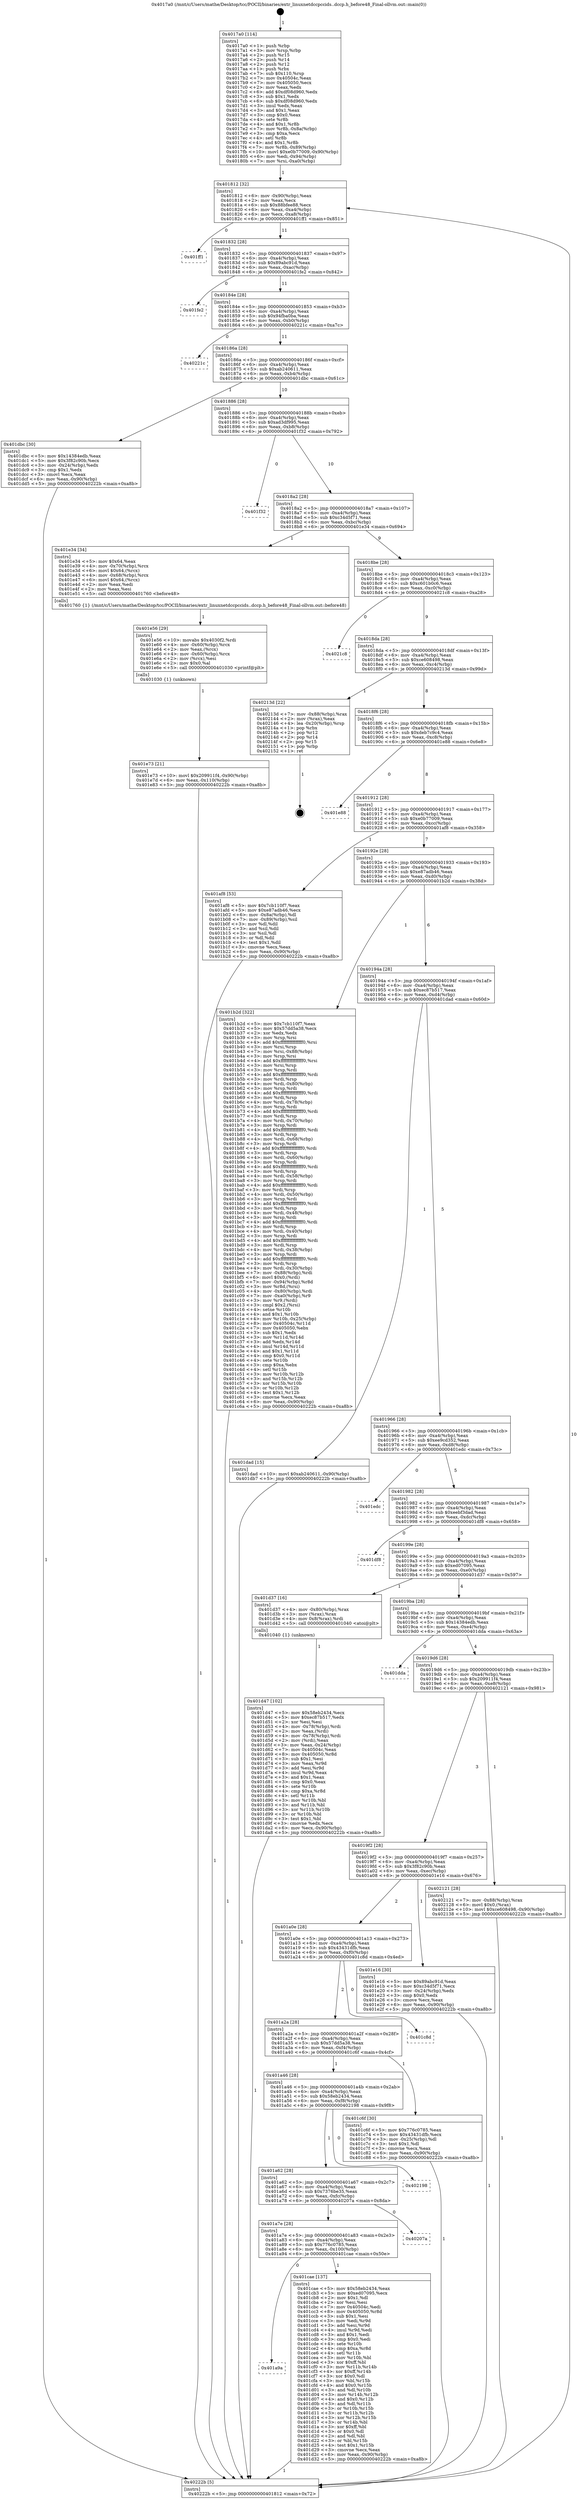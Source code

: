 digraph "0x4017a0" {
  label = "0x4017a0 (/mnt/c/Users/mathe/Desktop/tcc/POCII/binaries/extr_linuxnetdccpccids..dccp.h_before48_Final-ollvm.out::main(0))"
  labelloc = "t"
  node[shape=record]

  Entry [label="",width=0.3,height=0.3,shape=circle,fillcolor=black,style=filled]
  "0x401812" [label="{
     0x401812 [32]\l
     | [instrs]\l
     &nbsp;&nbsp;0x401812 \<+6\>: mov -0x90(%rbp),%eax\l
     &nbsp;&nbsp;0x401818 \<+2\>: mov %eax,%ecx\l
     &nbsp;&nbsp;0x40181a \<+6\>: sub $0x88bfee88,%ecx\l
     &nbsp;&nbsp;0x401820 \<+6\>: mov %eax,-0xa4(%rbp)\l
     &nbsp;&nbsp;0x401826 \<+6\>: mov %ecx,-0xa8(%rbp)\l
     &nbsp;&nbsp;0x40182c \<+6\>: je 0000000000401ff1 \<main+0x851\>\l
  }"]
  "0x401ff1" [label="{
     0x401ff1\l
  }", style=dashed]
  "0x401832" [label="{
     0x401832 [28]\l
     | [instrs]\l
     &nbsp;&nbsp;0x401832 \<+5\>: jmp 0000000000401837 \<main+0x97\>\l
     &nbsp;&nbsp;0x401837 \<+6\>: mov -0xa4(%rbp),%eax\l
     &nbsp;&nbsp;0x40183d \<+5\>: sub $0x89abc91d,%eax\l
     &nbsp;&nbsp;0x401842 \<+6\>: mov %eax,-0xac(%rbp)\l
     &nbsp;&nbsp;0x401848 \<+6\>: je 0000000000401fe2 \<main+0x842\>\l
  }"]
  Exit [label="",width=0.3,height=0.3,shape=circle,fillcolor=black,style=filled,peripheries=2]
  "0x401fe2" [label="{
     0x401fe2\l
  }", style=dashed]
  "0x40184e" [label="{
     0x40184e [28]\l
     | [instrs]\l
     &nbsp;&nbsp;0x40184e \<+5\>: jmp 0000000000401853 \<main+0xb3\>\l
     &nbsp;&nbsp;0x401853 \<+6\>: mov -0xa4(%rbp),%eax\l
     &nbsp;&nbsp;0x401859 \<+5\>: sub $0x94fba0ba,%eax\l
     &nbsp;&nbsp;0x40185e \<+6\>: mov %eax,-0xb0(%rbp)\l
     &nbsp;&nbsp;0x401864 \<+6\>: je 000000000040221c \<main+0xa7c\>\l
  }"]
  "0x401e73" [label="{
     0x401e73 [21]\l
     | [instrs]\l
     &nbsp;&nbsp;0x401e73 \<+10\>: movl $0x209911f4,-0x90(%rbp)\l
     &nbsp;&nbsp;0x401e7d \<+6\>: mov %eax,-0x110(%rbp)\l
     &nbsp;&nbsp;0x401e83 \<+5\>: jmp 000000000040222b \<main+0xa8b\>\l
  }"]
  "0x40221c" [label="{
     0x40221c\l
  }", style=dashed]
  "0x40186a" [label="{
     0x40186a [28]\l
     | [instrs]\l
     &nbsp;&nbsp;0x40186a \<+5\>: jmp 000000000040186f \<main+0xcf\>\l
     &nbsp;&nbsp;0x40186f \<+6\>: mov -0xa4(%rbp),%eax\l
     &nbsp;&nbsp;0x401875 \<+5\>: sub $0xab240611,%eax\l
     &nbsp;&nbsp;0x40187a \<+6\>: mov %eax,-0xb4(%rbp)\l
     &nbsp;&nbsp;0x401880 \<+6\>: je 0000000000401dbc \<main+0x61c\>\l
  }"]
  "0x401e56" [label="{
     0x401e56 [29]\l
     | [instrs]\l
     &nbsp;&nbsp;0x401e56 \<+10\>: movabs $0x4030f2,%rdi\l
     &nbsp;&nbsp;0x401e60 \<+4\>: mov -0x60(%rbp),%rcx\l
     &nbsp;&nbsp;0x401e64 \<+2\>: mov %eax,(%rcx)\l
     &nbsp;&nbsp;0x401e66 \<+4\>: mov -0x60(%rbp),%rcx\l
     &nbsp;&nbsp;0x401e6a \<+2\>: mov (%rcx),%esi\l
     &nbsp;&nbsp;0x401e6c \<+2\>: mov $0x0,%al\l
     &nbsp;&nbsp;0x401e6e \<+5\>: call 0000000000401030 \<printf@plt\>\l
     | [calls]\l
     &nbsp;&nbsp;0x401030 \{1\} (unknown)\l
  }"]
  "0x401dbc" [label="{
     0x401dbc [30]\l
     | [instrs]\l
     &nbsp;&nbsp;0x401dbc \<+5\>: mov $0x14384edb,%eax\l
     &nbsp;&nbsp;0x401dc1 \<+5\>: mov $0x3f82c90b,%ecx\l
     &nbsp;&nbsp;0x401dc6 \<+3\>: mov -0x24(%rbp),%edx\l
     &nbsp;&nbsp;0x401dc9 \<+3\>: cmp $0x1,%edx\l
     &nbsp;&nbsp;0x401dcc \<+3\>: cmovl %ecx,%eax\l
     &nbsp;&nbsp;0x401dcf \<+6\>: mov %eax,-0x90(%rbp)\l
     &nbsp;&nbsp;0x401dd5 \<+5\>: jmp 000000000040222b \<main+0xa8b\>\l
  }"]
  "0x401886" [label="{
     0x401886 [28]\l
     | [instrs]\l
     &nbsp;&nbsp;0x401886 \<+5\>: jmp 000000000040188b \<main+0xeb\>\l
     &nbsp;&nbsp;0x40188b \<+6\>: mov -0xa4(%rbp),%eax\l
     &nbsp;&nbsp;0x401891 \<+5\>: sub $0xad3df995,%eax\l
     &nbsp;&nbsp;0x401896 \<+6\>: mov %eax,-0xb8(%rbp)\l
     &nbsp;&nbsp;0x40189c \<+6\>: je 0000000000401f32 \<main+0x792\>\l
  }"]
  "0x401d47" [label="{
     0x401d47 [102]\l
     | [instrs]\l
     &nbsp;&nbsp;0x401d47 \<+5\>: mov $0x58eb2434,%ecx\l
     &nbsp;&nbsp;0x401d4c \<+5\>: mov $0xec87b517,%edx\l
     &nbsp;&nbsp;0x401d51 \<+2\>: xor %esi,%esi\l
     &nbsp;&nbsp;0x401d53 \<+4\>: mov -0x78(%rbp),%rdi\l
     &nbsp;&nbsp;0x401d57 \<+2\>: mov %eax,(%rdi)\l
     &nbsp;&nbsp;0x401d59 \<+4\>: mov -0x78(%rbp),%rdi\l
     &nbsp;&nbsp;0x401d5d \<+2\>: mov (%rdi),%eax\l
     &nbsp;&nbsp;0x401d5f \<+3\>: mov %eax,-0x24(%rbp)\l
     &nbsp;&nbsp;0x401d62 \<+7\>: mov 0x40504c,%eax\l
     &nbsp;&nbsp;0x401d69 \<+8\>: mov 0x405050,%r8d\l
     &nbsp;&nbsp;0x401d71 \<+3\>: sub $0x1,%esi\l
     &nbsp;&nbsp;0x401d74 \<+3\>: mov %eax,%r9d\l
     &nbsp;&nbsp;0x401d77 \<+3\>: add %esi,%r9d\l
     &nbsp;&nbsp;0x401d7a \<+4\>: imul %r9d,%eax\l
     &nbsp;&nbsp;0x401d7e \<+3\>: and $0x1,%eax\l
     &nbsp;&nbsp;0x401d81 \<+3\>: cmp $0x0,%eax\l
     &nbsp;&nbsp;0x401d84 \<+4\>: sete %r10b\l
     &nbsp;&nbsp;0x401d88 \<+4\>: cmp $0xa,%r8d\l
     &nbsp;&nbsp;0x401d8c \<+4\>: setl %r11b\l
     &nbsp;&nbsp;0x401d90 \<+3\>: mov %r10b,%bl\l
     &nbsp;&nbsp;0x401d93 \<+3\>: and %r11b,%bl\l
     &nbsp;&nbsp;0x401d96 \<+3\>: xor %r11b,%r10b\l
     &nbsp;&nbsp;0x401d99 \<+3\>: or %r10b,%bl\l
     &nbsp;&nbsp;0x401d9c \<+3\>: test $0x1,%bl\l
     &nbsp;&nbsp;0x401d9f \<+3\>: cmovne %edx,%ecx\l
     &nbsp;&nbsp;0x401da2 \<+6\>: mov %ecx,-0x90(%rbp)\l
     &nbsp;&nbsp;0x401da8 \<+5\>: jmp 000000000040222b \<main+0xa8b\>\l
  }"]
  "0x401f32" [label="{
     0x401f32\l
  }", style=dashed]
  "0x4018a2" [label="{
     0x4018a2 [28]\l
     | [instrs]\l
     &nbsp;&nbsp;0x4018a2 \<+5\>: jmp 00000000004018a7 \<main+0x107\>\l
     &nbsp;&nbsp;0x4018a7 \<+6\>: mov -0xa4(%rbp),%eax\l
     &nbsp;&nbsp;0x4018ad \<+5\>: sub $0xc34d5f71,%eax\l
     &nbsp;&nbsp;0x4018b2 \<+6\>: mov %eax,-0xbc(%rbp)\l
     &nbsp;&nbsp;0x4018b8 \<+6\>: je 0000000000401e34 \<main+0x694\>\l
  }"]
  "0x401a9a" [label="{
     0x401a9a\l
  }", style=dashed]
  "0x401e34" [label="{
     0x401e34 [34]\l
     | [instrs]\l
     &nbsp;&nbsp;0x401e34 \<+5\>: mov $0x64,%eax\l
     &nbsp;&nbsp;0x401e39 \<+4\>: mov -0x70(%rbp),%rcx\l
     &nbsp;&nbsp;0x401e3d \<+6\>: movl $0x64,(%rcx)\l
     &nbsp;&nbsp;0x401e43 \<+4\>: mov -0x68(%rbp),%rcx\l
     &nbsp;&nbsp;0x401e47 \<+6\>: movl $0x64,(%rcx)\l
     &nbsp;&nbsp;0x401e4d \<+2\>: mov %eax,%edi\l
     &nbsp;&nbsp;0x401e4f \<+2\>: mov %eax,%esi\l
     &nbsp;&nbsp;0x401e51 \<+5\>: call 0000000000401760 \<before48\>\l
     | [calls]\l
     &nbsp;&nbsp;0x401760 \{1\} (/mnt/c/Users/mathe/Desktop/tcc/POCII/binaries/extr_linuxnetdccpccids..dccp.h_before48_Final-ollvm.out::before48)\l
  }"]
  "0x4018be" [label="{
     0x4018be [28]\l
     | [instrs]\l
     &nbsp;&nbsp;0x4018be \<+5\>: jmp 00000000004018c3 \<main+0x123\>\l
     &nbsp;&nbsp;0x4018c3 \<+6\>: mov -0xa4(%rbp),%eax\l
     &nbsp;&nbsp;0x4018c9 \<+5\>: sub $0xc601b0c6,%eax\l
     &nbsp;&nbsp;0x4018ce \<+6\>: mov %eax,-0xc0(%rbp)\l
     &nbsp;&nbsp;0x4018d4 \<+6\>: je 00000000004021c8 \<main+0xa28\>\l
  }"]
  "0x401cae" [label="{
     0x401cae [137]\l
     | [instrs]\l
     &nbsp;&nbsp;0x401cae \<+5\>: mov $0x58eb2434,%eax\l
     &nbsp;&nbsp;0x401cb3 \<+5\>: mov $0xed07095,%ecx\l
     &nbsp;&nbsp;0x401cb8 \<+2\>: mov $0x1,%dl\l
     &nbsp;&nbsp;0x401cba \<+2\>: xor %esi,%esi\l
     &nbsp;&nbsp;0x401cbc \<+7\>: mov 0x40504c,%edi\l
     &nbsp;&nbsp;0x401cc3 \<+8\>: mov 0x405050,%r8d\l
     &nbsp;&nbsp;0x401ccb \<+3\>: sub $0x1,%esi\l
     &nbsp;&nbsp;0x401cce \<+3\>: mov %edi,%r9d\l
     &nbsp;&nbsp;0x401cd1 \<+3\>: add %esi,%r9d\l
     &nbsp;&nbsp;0x401cd4 \<+4\>: imul %r9d,%edi\l
     &nbsp;&nbsp;0x401cd8 \<+3\>: and $0x1,%edi\l
     &nbsp;&nbsp;0x401cdb \<+3\>: cmp $0x0,%edi\l
     &nbsp;&nbsp;0x401cde \<+4\>: sete %r10b\l
     &nbsp;&nbsp;0x401ce2 \<+4\>: cmp $0xa,%r8d\l
     &nbsp;&nbsp;0x401ce6 \<+4\>: setl %r11b\l
     &nbsp;&nbsp;0x401cea \<+3\>: mov %r10b,%bl\l
     &nbsp;&nbsp;0x401ced \<+3\>: xor $0xff,%bl\l
     &nbsp;&nbsp;0x401cf0 \<+3\>: mov %r11b,%r14b\l
     &nbsp;&nbsp;0x401cf3 \<+4\>: xor $0xff,%r14b\l
     &nbsp;&nbsp;0x401cf7 \<+3\>: xor $0x0,%dl\l
     &nbsp;&nbsp;0x401cfa \<+3\>: mov %bl,%r15b\l
     &nbsp;&nbsp;0x401cfd \<+4\>: and $0x0,%r15b\l
     &nbsp;&nbsp;0x401d01 \<+3\>: and %dl,%r10b\l
     &nbsp;&nbsp;0x401d04 \<+3\>: mov %r14b,%r12b\l
     &nbsp;&nbsp;0x401d07 \<+4\>: and $0x0,%r12b\l
     &nbsp;&nbsp;0x401d0b \<+3\>: and %dl,%r11b\l
     &nbsp;&nbsp;0x401d0e \<+3\>: or %r10b,%r15b\l
     &nbsp;&nbsp;0x401d11 \<+3\>: or %r11b,%r12b\l
     &nbsp;&nbsp;0x401d14 \<+3\>: xor %r12b,%r15b\l
     &nbsp;&nbsp;0x401d17 \<+3\>: or %r14b,%bl\l
     &nbsp;&nbsp;0x401d1a \<+3\>: xor $0xff,%bl\l
     &nbsp;&nbsp;0x401d1d \<+3\>: or $0x0,%dl\l
     &nbsp;&nbsp;0x401d20 \<+2\>: and %dl,%bl\l
     &nbsp;&nbsp;0x401d22 \<+3\>: or %bl,%r15b\l
     &nbsp;&nbsp;0x401d25 \<+4\>: test $0x1,%r15b\l
     &nbsp;&nbsp;0x401d29 \<+3\>: cmovne %ecx,%eax\l
     &nbsp;&nbsp;0x401d2c \<+6\>: mov %eax,-0x90(%rbp)\l
     &nbsp;&nbsp;0x401d32 \<+5\>: jmp 000000000040222b \<main+0xa8b\>\l
  }"]
  "0x4021c8" [label="{
     0x4021c8\l
  }", style=dashed]
  "0x4018da" [label="{
     0x4018da [28]\l
     | [instrs]\l
     &nbsp;&nbsp;0x4018da \<+5\>: jmp 00000000004018df \<main+0x13f\>\l
     &nbsp;&nbsp;0x4018df \<+6\>: mov -0xa4(%rbp),%eax\l
     &nbsp;&nbsp;0x4018e5 \<+5\>: sub $0xce608498,%eax\l
     &nbsp;&nbsp;0x4018ea \<+6\>: mov %eax,-0xc4(%rbp)\l
     &nbsp;&nbsp;0x4018f0 \<+6\>: je 000000000040213d \<main+0x99d\>\l
  }"]
  "0x401a7e" [label="{
     0x401a7e [28]\l
     | [instrs]\l
     &nbsp;&nbsp;0x401a7e \<+5\>: jmp 0000000000401a83 \<main+0x2e3\>\l
     &nbsp;&nbsp;0x401a83 \<+6\>: mov -0xa4(%rbp),%eax\l
     &nbsp;&nbsp;0x401a89 \<+5\>: sub $0x776c0785,%eax\l
     &nbsp;&nbsp;0x401a8e \<+6\>: mov %eax,-0x100(%rbp)\l
     &nbsp;&nbsp;0x401a94 \<+6\>: je 0000000000401cae \<main+0x50e\>\l
  }"]
  "0x40213d" [label="{
     0x40213d [22]\l
     | [instrs]\l
     &nbsp;&nbsp;0x40213d \<+7\>: mov -0x88(%rbp),%rax\l
     &nbsp;&nbsp;0x402144 \<+2\>: mov (%rax),%eax\l
     &nbsp;&nbsp;0x402146 \<+4\>: lea -0x20(%rbp),%rsp\l
     &nbsp;&nbsp;0x40214a \<+1\>: pop %rbx\l
     &nbsp;&nbsp;0x40214b \<+2\>: pop %r12\l
     &nbsp;&nbsp;0x40214d \<+2\>: pop %r14\l
     &nbsp;&nbsp;0x40214f \<+2\>: pop %r15\l
     &nbsp;&nbsp;0x402151 \<+1\>: pop %rbp\l
     &nbsp;&nbsp;0x402152 \<+1\>: ret\l
  }"]
  "0x4018f6" [label="{
     0x4018f6 [28]\l
     | [instrs]\l
     &nbsp;&nbsp;0x4018f6 \<+5\>: jmp 00000000004018fb \<main+0x15b\>\l
     &nbsp;&nbsp;0x4018fb \<+6\>: mov -0xa4(%rbp),%eax\l
     &nbsp;&nbsp;0x401901 \<+5\>: sub $0xdeb7c9c4,%eax\l
     &nbsp;&nbsp;0x401906 \<+6\>: mov %eax,-0xc8(%rbp)\l
     &nbsp;&nbsp;0x40190c \<+6\>: je 0000000000401e88 \<main+0x6e8\>\l
  }"]
  "0x40207a" [label="{
     0x40207a\l
  }", style=dashed]
  "0x401e88" [label="{
     0x401e88\l
  }", style=dashed]
  "0x401912" [label="{
     0x401912 [28]\l
     | [instrs]\l
     &nbsp;&nbsp;0x401912 \<+5\>: jmp 0000000000401917 \<main+0x177\>\l
     &nbsp;&nbsp;0x401917 \<+6\>: mov -0xa4(%rbp),%eax\l
     &nbsp;&nbsp;0x40191d \<+5\>: sub $0xe0b77009,%eax\l
     &nbsp;&nbsp;0x401922 \<+6\>: mov %eax,-0xcc(%rbp)\l
     &nbsp;&nbsp;0x401928 \<+6\>: je 0000000000401af8 \<main+0x358\>\l
  }"]
  "0x401a62" [label="{
     0x401a62 [28]\l
     | [instrs]\l
     &nbsp;&nbsp;0x401a62 \<+5\>: jmp 0000000000401a67 \<main+0x2c7\>\l
     &nbsp;&nbsp;0x401a67 \<+6\>: mov -0xa4(%rbp),%eax\l
     &nbsp;&nbsp;0x401a6d \<+5\>: sub $0x7376be35,%eax\l
     &nbsp;&nbsp;0x401a72 \<+6\>: mov %eax,-0xfc(%rbp)\l
     &nbsp;&nbsp;0x401a78 \<+6\>: je 000000000040207a \<main+0x8da\>\l
  }"]
  "0x401af8" [label="{
     0x401af8 [53]\l
     | [instrs]\l
     &nbsp;&nbsp;0x401af8 \<+5\>: mov $0x7cb110f7,%eax\l
     &nbsp;&nbsp;0x401afd \<+5\>: mov $0xe87adb46,%ecx\l
     &nbsp;&nbsp;0x401b02 \<+6\>: mov -0x8a(%rbp),%dl\l
     &nbsp;&nbsp;0x401b08 \<+7\>: mov -0x89(%rbp),%sil\l
     &nbsp;&nbsp;0x401b0f \<+3\>: mov %dl,%dil\l
     &nbsp;&nbsp;0x401b12 \<+3\>: and %sil,%dil\l
     &nbsp;&nbsp;0x401b15 \<+3\>: xor %sil,%dl\l
     &nbsp;&nbsp;0x401b18 \<+3\>: or %dl,%dil\l
     &nbsp;&nbsp;0x401b1b \<+4\>: test $0x1,%dil\l
     &nbsp;&nbsp;0x401b1f \<+3\>: cmovne %ecx,%eax\l
     &nbsp;&nbsp;0x401b22 \<+6\>: mov %eax,-0x90(%rbp)\l
     &nbsp;&nbsp;0x401b28 \<+5\>: jmp 000000000040222b \<main+0xa8b\>\l
  }"]
  "0x40192e" [label="{
     0x40192e [28]\l
     | [instrs]\l
     &nbsp;&nbsp;0x40192e \<+5\>: jmp 0000000000401933 \<main+0x193\>\l
     &nbsp;&nbsp;0x401933 \<+6\>: mov -0xa4(%rbp),%eax\l
     &nbsp;&nbsp;0x401939 \<+5\>: sub $0xe87adb46,%eax\l
     &nbsp;&nbsp;0x40193e \<+6\>: mov %eax,-0xd0(%rbp)\l
     &nbsp;&nbsp;0x401944 \<+6\>: je 0000000000401b2d \<main+0x38d\>\l
  }"]
  "0x40222b" [label="{
     0x40222b [5]\l
     | [instrs]\l
     &nbsp;&nbsp;0x40222b \<+5\>: jmp 0000000000401812 \<main+0x72\>\l
  }"]
  "0x4017a0" [label="{
     0x4017a0 [114]\l
     | [instrs]\l
     &nbsp;&nbsp;0x4017a0 \<+1\>: push %rbp\l
     &nbsp;&nbsp;0x4017a1 \<+3\>: mov %rsp,%rbp\l
     &nbsp;&nbsp;0x4017a4 \<+2\>: push %r15\l
     &nbsp;&nbsp;0x4017a6 \<+2\>: push %r14\l
     &nbsp;&nbsp;0x4017a8 \<+2\>: push %r12\l
     &nbsp;&nbsp;0x4017aa \<+1\>: push %rbx\l
     &nbsp;&nbsp;0x4017ab \<+7\>: sub $0x110,%rsp\l
     &nbsp;&nbsp;0x4017b2 \<+7\>: mov 0x40504c,%eax\l
     &nbsp;&nbsp;0x4017b9 \<+7\>: mov 0x405050,%ecx\l
     &nbsp;&nbsp;0x4017c0 \<+2\>: mov %eax,%edx\l
     &nbsp;&nbsp;0x4017c2 \<+6\>: add $0xdf08d960,%edx\l
     &nbsp;&nbsp;0x4017c8 \<+3\>: sub $0x1,%edx\l
     &nbsp;&nbsp;0x4017cb \<+6\>: sub $0xdf08d960,%edx\l
     &nbsp;&nbsp;0x4017d1 \<+3\>: imul %edx,%eax\l
     &nbsp;&nbsp;0x4017d4 \<+3\>: and $0x1,%eax\l
     &nbsp;&nbsp;0x4017d7 \<+3\>: cmp $0x0,%eax\l
     &nbsp;&nbsp;0x4017da \<+4\>: sete %r8b\l
     &nbsp;&nbsp;0x4017de \<+4\>: and $0x1,%r8b\l
     &nbsp;&nbsp;0x4017e2 \<+7\>: mov %r8b,-0x8a(%rbp)\l
     &nbsp;&nbsp;0x4017e9 \<+3\>: cmp $0xa,%ecx\l
     &nbsp;&nbsp;0x4017ec \<+4\>: setl %r8b\l
     &nbsp;&nbsp;0x4017f0 \<+4\>: and $0x1,%r8b\l
     &nbsp;&nbsp;0x4017f4 \<+7\>: mov %r8b,-0x89(%rbp)\l
     &nbsp;&nbsp;0x4017fb \<+10\>: movl $0xe0b77009,-0x90(%rbp)\l
     &nbsp;&nbsp;0x401805 \<+6\>: mov %edi,-0x94(%rbp)\l
     &nbsp;&nbsp;0x40180b \<+7\>: mov %rsi,-0xa0(%rbp)\l
  }"]
  "0x402198" [label="{
     0x402198\l
  }", style=dashed]
  "0x401b2d" [label="{
     0x401b2d [322]\l
     | [instrs]\l
     &nbsp;&nbsp;0x401b2d \<+5\>: mov $0x7cb110f7,%eax\l
     &nbsp;&nbsp;0x401b32 \<+5\>: mov $0x57dd5a38,%ecx\l
     &nbsp;&nbsp;0x401b37 \<+2\>: xor %edx,%edx\l
     &nbsp;&nbsp;0x401b39 \<+3\>: mov %rsp,%rsi\l
     &nbsp;&nbsp;0x401b3c \<+4\>: add $0xfffffffffffffff0,%rsi\l
     &nbsp;&nbsp;0x401b40 \<+3\>: mov %rsi,%rsp\l
     &nbsp;&nbsp;0x401b43 \<+7\>: mov %rsi,-0x88(%rbp)\l
     &nbsp;&nbsp;0x401b4a \<+3\>: mov %rsp,%rsi\l
     &nbsp;&nbsp;0x401b4d \<+4\>: add $0xfffffffffffffff0,%rsi\l
     &nbsp;&nbsp;0x401b51 \<+3\>: mov %rsi,%rsp\l
     &nbsp;&nbsp;0x401b54 \<+3\>: mov %rsp,%rdi\l
     &nbsp;&nbsp;0x401b57 \<+4\>: add $0xfffffffffffffff0,%rdi\l
     &nbsp;&nbsp;0x401b5b \<+3\>: mov %rdi,%rsp\l
     &nbsp;&nbsp;0x401b5e \<+4\>: mov %rdi,-0x80(%rbp)\l
     &nbsp;&nbsp;0x401b62 \<+3\>: mov %rsp,%rdi\l
     &nbsp;&nbsp;0x401b65 \<+4\>: add $0xfffffffffffffff0,%rdi\l
     &nbsp;&nbsp;0x401b69 \<+3\>: mov %rdi,%rsp\l
     &nbsp;&nbsp;0x401b6c \<+4\>: mov %rdi,-0x78(%rbp)\l
     &nbsp;&nbsp;0x401b70 \<+3\>: mov %rsp,%rdi\l
     &nbsp;&nbsp;0x401b73 \<+4\>: add $0xfffffffffffffff0,%rdi\l
     &nbsp;&nbsp;0x401b77 \<+3\>: mov %rdi,%rsp\l
     &nbsp;&nbsp;0x401b7a \<+4\>: mov %rdi,-0x70(%rbp)\l
     &nbsp;&nbsp;0x401b7e \<+3\>: mov %rsp,%rdi\l
     &nbsp;&nbsp;0x401b81 \<+4\>: add $0xfffffffffffffff0,%rdi\l
     &nbsp;&nbsp;0x401b85 \<+3\>: mov %rdi,%rsp\l
     &nbsp;&nbsp;0x401b88 \<+4\>: mov %rdi,-0x68(%rbp)\l
     &nbsp;&nbsp;0x401b8c \<+3\>: mov %rsp,%rdi\l
     &nbsp;&nbsp;0x401b8f \<+4\>: add $0xfffffffffffffff0,%rdi\l
     &nbsp;&nbsp;0x401b93 \<+3\>: mov %rdi,%rsp\l
     &nbsp;&nbsp;0x401b96 \<+4\>: mov %rdi,-0x60(%rbp)\l
     &nbsp;&nbsp;0x401b9a \<+3\>: mov %rsp,%rdi\l
     &nbsp;&nbsp;0x401b9d \<+4\>: add $0xfffffffffffffff0,%rdi\l
     &nbsp;&nbsp;0x401ba1 \<+3\>: mov %rdi,%rsp\l
     &nbsp;&nbsp;0x401ba4 \<+4\>: mov %rdi,-0x58(%rbp)\l
     &nbsp;&nbsp;0x401ba8 \<+3\>: mov %rsp,%rdi\l
     &nbsp;&nbsp;0x401bab \<+4\>: add $0xfffffffffffffff0,%rdi\l
     &nbsp;&nbsp;0x401baf \<+3\>: mov %rdi,%rsp\l
     &nbsp;&nbsp;0x401bb2 \<+4\>: mov %rdi,-0x50(%rbp)\l
     &nbsp;&nbsp;0x401bb6 \<+3\>: mov %rsp,%rdi\l
     &nbsp;&nbsp;0x401bb9 \<+4\>: add $0xfffffffffffffff0,%rdi\l
     &nbsp;&nbsp;0x401bbd \<+3\>: mov %rdi,%rsp\l
     &nbsp;&nbsp;0x401bc0 \<+4\>: mov %rdi,-0x48(%rbp)\l
     &nbsp;&nbsp;0x401bc4 \<+3\>: mov %rsp,%rdi\l
     &nbsp;&nbsp;0x401bc7 \<+4\>: add $0xfffffffffffffff0,%rdi\l
     &nbsp;&nbsp;0x401bcb \<+3\>: mov %rdi,%rsp\l
     &nbsp;&nbsp;0x401bce \<+4\>: mov %rdi,-0x40(%rbp)\l
     &nbsp;&nbsp;0x401bd2 \<+3\>: mov %rsp,%rdi\l
     &nbsp;&nbsp;0x401bd5 \<+4\>: add $0xfffffffffffffff0,%rdi\l
     &nbsp;&nbsp;0x401bd9 \<+3\>: mov %rdi,%rsp\l
     &nbsp;&nbsp;0x401bdc \<+4\>: mov %rdi,-0x38(%rbp)\l
     &nbsp;&nbsp;0x401be0 \<+3\>: mov %rsp,%rdi\l
     &nbsp;&nbsp;0x401be3 \<+4\>: add $0xfffffffffffffff0,%rdi\l
     &nbsp;&nbsp;0x401be7 \<+3\>: mov %rdi,%rsp\l
     &nbsp;&nbsp;0x401bea \<+4\>: mov %rdi,-0x30(%rbp)\l
     &nbsp;&nbsp;0x401bee \<+7\>: mov -0x88(%rbp),%rdi\l
     &nbsp;&nbsp;0x401bf5 \<+6\>: movl $0x0,(%rdi)\l
     &nbsp;&nbsp;0x401bfb \<+7\>: mov -0x94(%rbp),%r8d\l
     &nbsp;&nbsp;0x401c02 \<+3\>: mov %r8d,(%rsi)\l
     &nbsp;&nbsp;0x401c05 \<+4\>: mov -0x80(%rbp),%rdi\l
     &nbsp;&nbsp;0x401c09 \<+7\>: mov -0xa0(%rbp),%r9\l
     &nbsp;&nbsp;0x401c10 \<+3\>: mov %r9,(%rdi)\l
     &nbsp;&nbsp;0x401c13 \<+3\>: cmpl $0x2,(%rsi)\l
     &nbsp;&nbsp;0x401c16 \<+4\>: setne %r10b\l
     &nbsp;&nbsp;0x401c1a \<+4\>: and $0x1,%r10b\l
     &nbsp;&nbsp;0x401c1e \<+4\>: mov %r10b,-0x25(%rbp)\l
     &nbsp;&nbsp;0x401c22 \<+8\>: mov 0x40504c,%r11d\l
     &nbsp;&nbsp;0x401c2a \<+7\>: mov 0x405050,%ebx\l
     &nbsp;&nbsp;0x401c31 \<+3\>: sub $0x1,%edx\l
     &nbsp;&nbsp;0x401c34 \<+3\>: mov %r11d,%r14d\l
     &nbsp;&nbsp;0x401c37 \<+3\>: add %edx,%r14d\l
     &nbsp;&nbsp;0x401c3a \<+4\>: imul %r14d,%r11d\l
     &nbsp;&nbsp;0x401c3e \<+4\>: and $0x1,%r11d\l
     &nbsp;&nbsp;0x401c42 \<+4\>: cmp $0x0,%r11d\l
     &nbsp;&nbsp;0x401c46 \<+4\>: sete %r10b\l
     &nbsp;&nbsp;0x401c4a \<+3\>: cmp $0xa,%ebx\l
     &nbsp;&nbsp;0x401c4d \<+4\>: setl %r15b\l
     &nbsp;&nbsp;0x401c51 \<+3\>: mov %r10b,%r12b\l
     &nbsp;&nbsp;0x401c54 \<+3\>: and %r15b,%r12b\l
     &nbsp;&nbsp;0x401c57 \<+3\>: xor %r15b,%r10b\l
     &nbsp;&nbsp;0x401c5a \<+3\>: or %r10b,%r12b\l
     &nbsp;&nbsp;0x401c5d \<+4\>: test $0x1,%r12b\l
     &nbsp;&nbsp;0x401c61 \<+3\>: cmovne %ecx,%eax\l
     &nbsp;&nbsp;0x401c64 \<+6\>: mov %eax,-0x90(%rbp)\l
     &nbsp;&nbsp;0x401c6a \<+5\>: jmp 000000000040222b \<main+0xa8b\>\l
  }"]
  "0x40194a" [label="{
     0x40194a [28]\l
     | [instrs]\l
     &nbsp;&nbsp;0x40194a \<+5\>: jmp 000000000040194f \<main+0x1af\>\l
     &nbsp;&nbsp;0x40194f \<+6\>: mov -0xa4(%rbp),%eax\l
     &nbsp;&nbsp;0x401955 \<+5\>: sub $0xec87b517,%eax\l
     &nbsp;&nbsp;0x40195a \<+6\>: mov %eax,-0xd4(%rbp)\l
     &nbsp;&nbsp;0x401960 \<+6\>: je 0000000000401dad \<main+0x60d\>\l
  }"]
  "0x401a46" [label="{
     0x401a46 [28]\l
     | [instrs]\l
     &nbsp;&nbsp;0x401a46 \<+5\>: jmp 0000000000401a4b \<main+0x2ab\>\l
     &nbsp;&nbsp;0x401a4b \<+6\>: mov -0xa4(%rbp),%eax\l
     &nbsp;&nbsp;0x401a51 \<+5\>: sub $0x58eb2434,%eax\l
     &nbsp;&nbsp;0x401a56 \<+6\>: mov %eax,-0xf8(%rbp)\l
     &nbsp;&nbsp;0x401a5c \<+6\>: je 0000000000402198 \<main+0x9f8\>\l
  }"]
  "0x401c6f" [label="{
     0x401c6f [30]\l
     | [instrs]\l
     &nbsp;&nbsp;0x401c6f \<+5\>: mov $0x776c0785,%eax\l
     &nbsp;&nbsp;0x401c74 \<+5\>: mov $0x43431dfb,%ecx\l
     &nbsp;&nbsp;0x401c79 \<+3\>: mov -0x25(%rbp),%dl\l
     &nbsp;&nbsp;0x401c7c \<+3\>: test $0x1,%dl\l
     &nbsp;&nbsp;0x401c7f \<+3\>: cmovne %ecx,%eax\l
     &nbsp;&nbsp;0x401c82 \<+6\>: mov %eax,-0x90(%rbp)\l
     &nbsp;&nbsp;0x401c88 \<+5\>: jmp 000000000040222b \<main+0xa8b\>\l
  }"]
  "0x401dad" [label="{
     0x401dad [15]\l
     | [instrs]\l
     &nbsp;&nbsp;0x401dad \<+10\>: movl $0xab240611,-0x90(%rbp)\l
     &nbsp;&nbsp;0x401db7 \<+5\>: jmp 000000000040222b \<main+0xa8b\>\l
  }"]
  "0x401966" [label="{
     0x401966 [28]\l
     | [instrs]\l
     &nbsp;&nbsp;0x401966 \<+5\>: jmp 000000000040196b \<main+0x1cb\>\l
     &nbsp;&nbsp;0x40196b \<+6\>: mov -0xa4(%rbp),%eax\l
     &nbsp;&nbsp;0x401971 \<+5\>: sub $0xee9cd352,%eax\l
     &nbsp;&nbsp;0x401976 \<+6\>: mov %eax,-0xd8(%rbp)\l
     &nbsp;&nbsp;0x40197c \<+6\>: je 0000000000401edc \<main+0x73c\>\l
  }"]
  "0x401a2a" [label="{
     0x401a2a [28]\l
     | [instrs]\l
     &nbsp;&nbsp;0x401a2a \<+5\>: jmp 0000000000401a2f \<main+0x28f\>\l
     &nbsp;&nbsp;0x401a2f \<+6\>: mov -0xa4(%rbp),%eax\l
     &nbsp;&nbsp;0x401a35 \<+5\>: sub $0x57dd5a38,%eax\l
     &nbsp;&nbsp;0x401a3a \<+6\>: mov %eax,-0xf4(%rbp)\l
     &nbsp;&nbsp;0x401a40 \<+6\>: je 0000000000401c6f \<main+0x4cf\>\l
  }"]
  "0x401edc" [label="{
     0x401edc\l
  }", style=dashed]
  "0x401982" [label="{
     0x401982 [28]\l
     | [instrs]\l
     &nbsp;&nbsp;0x401982 \<+5\>: jmp 0000000000401987 \<main+0x1e7\>\l
     &nbsp;&nbsp;0x401987 \<+6\>: mov -0xa4(%rbp),%eax\l
     &nbsp;&nbsp;0x40198d \<+5\>: sub $0xeebf3dad,%eax\l
     &nbsp;&nbsp;0x401992 \<+6\>: mov %eax,-0xdc(%rbp)\l
     &nbsp;&nbsp;0x401998 \<+6\>: je 0000000000401df8 \<main+0x658\>\l
  }"]
  "0x401c8d" [label="{
     0x401c8d\l
  }", style=dashed]
  "0x401df8" [label="{
     0x401df8\l
  }", style=dashed]
  "0x40199e" [label="{
     0x40199e [28]\l
     | [instrs]\l
     &nbsp;&nbsp;0x40199e \<+5\>: jmp 00000000004019a3 \<main+0x203\>\l
     &nbsp;&nbsp;0x4019a3 \<+6\>: mov -0xa4(%rbp),%eax\l
     &nbsp;&nbsp;0x4019a9 \<+5\>: sub $0xed07095,%eax\l
     &nbsp;&nbsp;0x4019ae \<+6\>: mov %eax,-0xe0(%rbp)\l
     &nbsp;&nbsp;0x4019b4 \<+6\>: je 0000000000401d37 \<main+0x597\>\l
  }"]
  "0x401a0e" [label="{
     0x401a0e [28]\l
     | [instrs]\l
     &nbsp;&nbsp;0x401a0e \<+5\>: jmp 0000000000401a13 \<main+0x273\>\l
     &nbsp;&nbsp;0x401a13 \<+6\>: mov -0xa4(%rbp),%eax\l
     &nbsp;&nbsp;0x401a19 \<+5\>: sub $0x43431dfb,%eax\l
     &nbsp;&nbsp;0x401a1e \<+6\>: mov %eax,-0xf0(%rbp)\l
     &nbsp;&nbsp;0x401a24 \<+6\>: je 0000000000401c8d \<main+0x4ed\>\l
  }"]
  "0x401d37" [label="{
     0x401d37 [16]\l
     | [instrs]\l
     &nbsp;&nbsp;0x401d37 \<+4\>: mov -0x80(%rbp),%rax\l
     &nbsp;&nbsp;0x401d3b \<+3\>: mov (%rax),%rax\l
     &nbsp;&nbsp;0x401d3e \<+4\>: mov 0x8(%rax),%rdi\l
     &nbsp;&nbsp;0x401d42 \<+5\>: call 0000000000401040 \<atoi@plt\>\l
     | [calls]\l
     &nbsp;&nbsp;0x401040 \{1\} (unknown)\l
  }"]
  "0x4019ba" [label="{
     0x4019ba [28]\l
     | [instrs]\l
     &nbsp;&nbsp;0x4019ba \<+5\>: jmp 00000000004019bf \<main+0x21f\>\l
     &nbsp;&nbsp;0x4019bf \<+6\>: mov -0xa4(%rbp),%eax\l
     &nbsp;&nbsp;0x4019c5 \<+5\>: sub $0x14384edb,%eax\l
     &nbsp;&nbsp;0x4019ca \<+6\>: mov %eax,-0xe4(%rbp)\l
     &nbsp;&nbsp;0x4019d0 \<+6\>: je 0000000000401dda \<main+0x63a\>\l
  }"]
  "0x401e16" [label="{
     0x401e16 [30]\l
     | [instrs]\l
     &nbsp;&nbsp;0x401e16 \<+5\>: mov $0x89abc91d,%eax\l
     &nbsp;&nbsp;0x401e1b \<+5\>: mov $0xc34d5f71,%ecx\l
     &nbsp;&nbsp;0x401e20 \<+3\>: mov -0x24(%rbp),%edx\l
     &nbsp;&nbsp;0x401e23 \<+3\>: cmp $0x0,%edx\l
     &nbsp;&nbsp;0x401e26 \<+3\>: cmove %ecx,%eax\l
     &nbsp;&nbsp;0x401e29 \<+6\>: mov %eax,-0x90(%rbp)\l
     &nbsp;&nbsp;0x401e2f \<+5\>: jmp 000000000040222b \<main+0xa8b\>\l
  }"]
  "0x401dda" [label="{
     0x401dda\l
  }", style=dashed]
  "0x4019d6" [label="{
     0x4019d6 [28]\l
     | [instrs]\l
     &nbsp;&nbsp;0x4019d6 \<+5\>: jmp 00000000004019db \<main+0x23b\>\l
     &nbsp;&nbsp;0x4019db \<+6\>: mov -0xa4(%rbp),%eax\l
     &nbsp;&nbsp;0x4019e1 \<+5\>: sub $0x209911f4,%eax\l
     &nbsp;&nbsp;0x4019e6 \<+6\>: mov %eax,-0xe8(%rbp)\l
     &nbsp;&nbsp;0x4019ec \<+6\>: je 0000000000402121 \<main+0x981\>\l
  }"]
  "0x4019f2" [label="{
     0x4019f2 [28]\l
     | [instrs]\l
     &nbsp;&nbsp;0x4019f2 \<+5\>: jmp 00000000004019f7 \<main+0x257\>\l
     &nbsp;&nbsp;0x4019f7 \<+6\>: mov -0xa4(%rbp),%eax\l
     &nbsp;&nbsp;0x4019fd \<+5\>: sub $0x3f82c90b,%eax\l
     &nbsp;&nbsp;0x401a02 \<+6\>: mov %eax,-0xec(%rbp)\l
     &nbsp;&nbsp;0x401a08 \<+6\>: je 0000000000401e16 \<main+0x676\>\l
  }"]
  "0x402121" [label="{
     0x402121 [28]\l
     | [instrs]\l
     &nbsp;&nbsp;0x402121 \<+7\>: mov -0x88(%rbp),%rax\l
     &nbsp;&nbsp;0x402128 \<+6\>: movl $0x0,(%rax)\l
     &nbsp;&nbsp;0x40212e \<+10\>: movl $0xce608498,-0x90(%rbp)\l
     &nbsp;&nbsp;0x402138 \<+5\>: jmp 000000000040222b \<main+0xa8b\>\l
  }"]
  Entry -> "0x4017a0" [label=" 1"]
  "0x401812" -> "0x401ff1" [label=" 0"]
  "0x401812" -> "0x401832" [label=" 11"]
  "0x40213d" -> Exit [label=" 1"]
  "0x401832" -> "0x401fe2" [label=" 0"]
  "0x401832" -> "0x40184e" [label=" 11"]
  "0x402121" -> "0x40222b" [label=" 1"]
  "0x40184e" -> "0x40221c" [label=" 0"]
  "0x40184e" -> "0x40186a" [label=" 11"]
  "0x401e73" -> "0x40222b" [label=" 1"]
  "0x40186a" -> "0x401dbc" [label=" 1"]
  "0x40186a" -> "0x401886" [label=" 10"]
  "0x401e56" -> "0x401e73" [label=" 1"]
  "0x401886" -> "0x401f32" [label=" 0"]
  "0x401886" -> "0x4018a2" [label=" 10"]
  "0x401e34" -> "0x401e56" [label=" 1"]
  "0x4018a2" -> "0x401e34" [label=" 1"]
  "0x4018a2" -> "0x4018be" [label=" 9"]
  "0x401e16" -> "0x40222b" [label=" 1"]
  "0x4018be" -> "0x4021c8" [label=" 0"]
  "0x4018be" -> "0x4018da" [label=" 9"]
  "0x401dbc" -> "0x40222b" [label=" 1"]
  "0x4018da" -> "0x40213d" [label=" 1"]
  "0x4018da" -> "0x4018f6" [label=" 8"]
  "0x401d47" -> "0x40222b" [label=" 1"]
  "0x4018f6" -> "0x401e88" [label=" 0"]
  "0x4018f6" -> "0x401912" [label=" 8"]
  "0x401d37" -> "0x401d47" [label=" 1"]
  "0x401912" -> "0x401af8" [label=" 1"]
  "0x401912" -> "0x40192e" [label=" 7"]
  "0x401af8" -> "0x40222b" [label=" 1"]
  "0x4017a0" -> "0x401812" [label=" 1"]
  "0x40222b" -> "0x401812" [label=" 10"]
  "0x401a7e" -> "0x401a9a" [label=" 0"]
  "0x40192e" -> "0x401b2d" [label=" 1"]
  "0x40192e" -> "0x40194a" [label=" 6"]
  "0x401a7e" -> "0x401cae" [label=" 1"]
  "0x401b2d" -> "0x40222b" [label=" 1"]
  "0x401a62" -> "0x401a7e" [label=" 1"]
  "0x40194a" -> "0x401dad" [label=" 1"]
  "0x40194a" -> "0x401966" [label=" 5"]
  "0x401a62" -> "0x40207a" [label=" 0"]
  "0x401966" -> "0x401edc" [label=" 0"]
  "0x401966" -> "0x401982" [label=" 5"]
  "0x401a46" -> "0x401a62" [label=" 1"]
  "0x401982" -> "0x401df8" [label=" 0"]
  "0x401982" -> "0x40199e" [label=" 5"]
  "0x401a46" -> "0x402198" [label=" 0"]
  "0x40199e" -> "0x401d37" [label=" 1"]
  "0x40199e" -> "0x4019ba" [label=" 4"]
  "0x401c6f" -> "0x40222b" [label=" 1"]
  "0x4019ba" -> "0x401dda" [label=" 0"]
  "0x4019ba" -> "0x4019d6" [label=" 4"]
  "0x401a2a" -> "0x401a46" [label=" 1"]
  "0x4019d6" -> "0x402121" [label=" 1"]
  "0x4019d6" -> "0x4019f2" [label=" 3"]
  "0x401a2a" -> "0x401c6f" [label=" 1"]
  "0x4019f2" -> "0x401e16" [label=" 1"]
  "0x4019f2" -> "0x401a0e" [label=" 2"]
  "0x401dad" -> "0x40222b" [label=" 1"]
  "0x401a0e" -> "0x401c8d" [label=" 0"]
  "0x401a0e" -> "0x401a2a" [label=" 2"]
  "0x401cae" -> "0x40222b" [label=" 1"]
}

